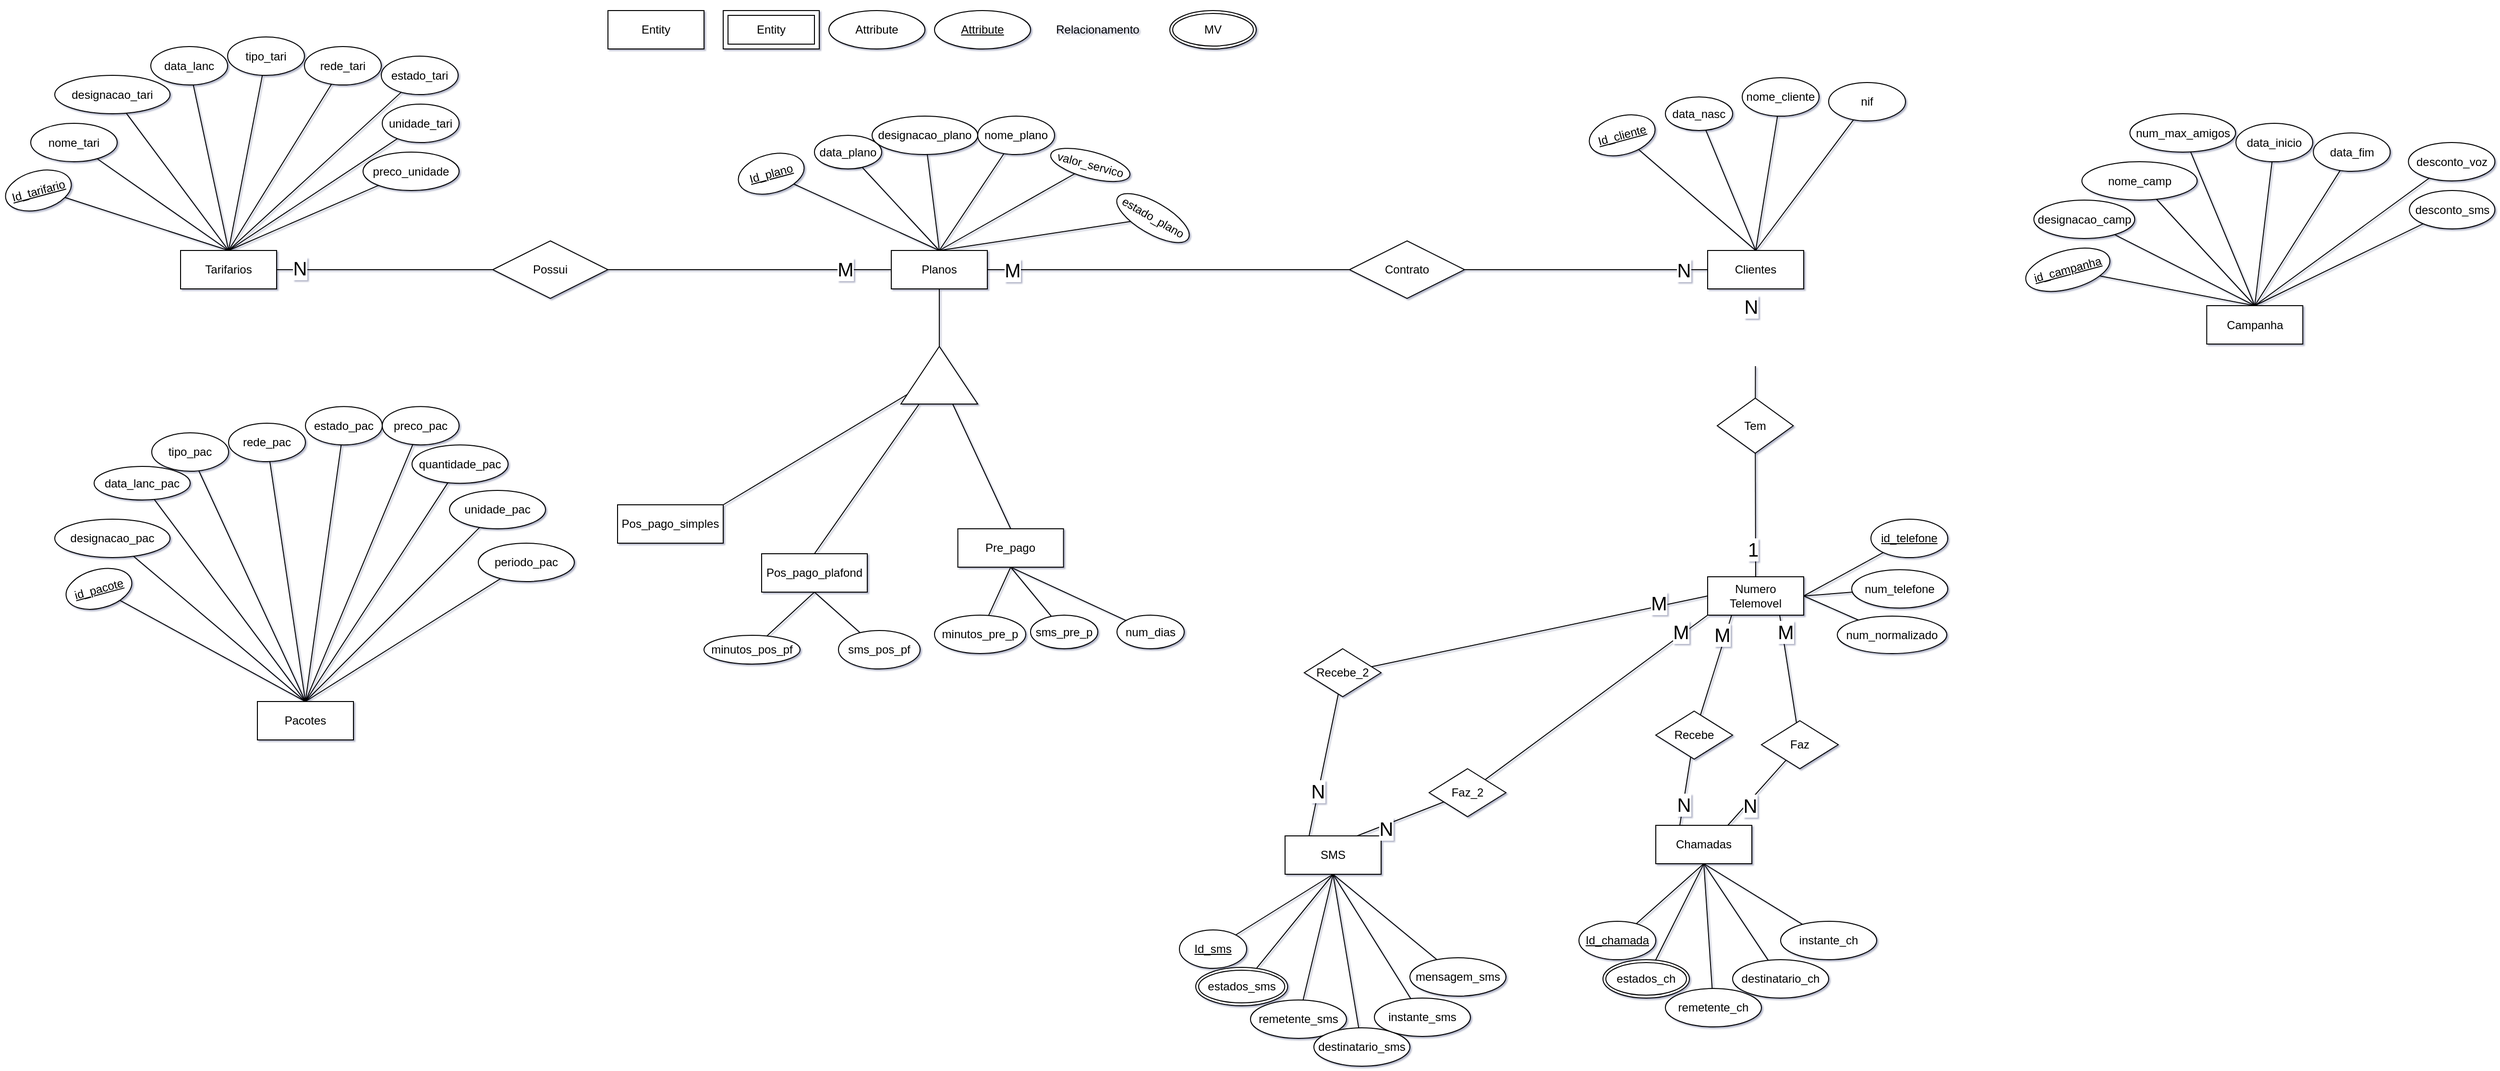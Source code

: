 <mxfile version="20.8.16" type="device"><diagram name="Página-1" id="-KiBDJtQEUAm-gALTPiW"><mxGraphModel dx="2514" dy="2153" grid="1" gridSize="10" guides="1" tooltips="1" connect="1" arrows="1" fold="1" page="1" pageScale="1" pageWidth="827" pageHeight="1169" background="#ffffff" math="0" shadow="1"><root><mxCell id="0"/><mxCell id="1" parent="0"/><mxCell id="ERnk1CBG4H3V_ZLaJQk8-1" value="Entity" style="whiteSpace=wrap;html=1;align=center;" vertex="1" parent="1"><mxGeometry x="55" y="-100" width="100" height="40" as="geometry"/></mxCell><mxCell id="ERnk1CBG4H3V_ZLaJQk8-2" value="Attribute" style="ellipse;whiteSpace=wrap;html=1;align=center;" vertex="1" parent="1"><mxGeometry x="285" y="-100" width="100" height="40" as="geometry"/></mxCell><mxCell id="ERnk1CBG4H3V_ZLaJQk8-3" value="Entity" style="shape=ext;margin=3;double=1;whiteSpace=wrap;html=1;align=center;" vertex="1" parent="1"><mxGeometry x="175" y="-100" width="100" height="40" as="geometry"/></mxCell><mxCell id="ERnk1CBG4H3V_ZLaJQk8-4" value="Attribute" style="ellipse;whiteSpace=wrap;html=1;align=center;fontStyle=4;" vertex="1" parent="1"><mxGeometry x="395" y="-100" width="100" height="40" as="geometry"/></mxCell><mxCell id="ERnk1CBG4H3V_ZLaJQk8-150" style="edgeStyle=none;rounded=0;orthogonalLoop=1;jettySize=auto;html=1;entryX=0.5;entryY=1;entryDx=0;entryDy=0;fontSize=20;endArrow=none;endFill=0;" edge="1" parent="1" source="ERnk1CBG4H3V_ZLaJQk8-5" target="ERnk1CBG4H3V_ZLaJQk8-122"><mxGeometry relative="1" as="geometry"/></mxCell><mxCell id="ERnk1CBG4H3V_ZLaJQk8-5" value="estados_ch" style="ellipse;shape=doubleEllipse;margin=3;whiteSpace=wrap;html=1;align=center;" vertex="1" parent="1"><mxGeometry x="1091" y="889" width="90" height="40" as="geometry"/></mxCell><mxCell id="ERnk1CBG4H3V_ZLaJQk8-134" style="edgeStyle=none;rounded=0;orthogonalLoop=1;jettySize=auto;html=1;entryX=0;entryY=0.5;entryDx=0;entryDy=0;endArrow=none;endFill=0;" edge="1" parent="1" source="ERnk1CBG4H3V_ZLaJQk8-6" target="ERnk1CBG4H3V_ZLaJQk8-37"><mxGeometry relative="1" as="geometry"/></mxCell><mxCell id="ERnk1CBG4H3V_ZLaJQk8-137" value="&lt;font style=&quot;font-size: 20px;&quot;&gt;N&lt;/font&gt;" style="edgeLabel;html=1;align=center;verticalAlign=middle;resizable=0;points=[];" vertex="1" connectable="0" parent="ERnk1CBG4H3V_ZLaJQk8-134"><mxGeometry x="0.741" y="-3" relative="1" as="geometry"><mxPoint x="8" y="-3" as="offset"/></mxGeometry></mxCell><mxCell id="ERnk1CBG4H3V_ZLaJQk8-135" style="edgeStyle=none;rounded=0;orthogonalLoop=1;jettySize=auto;html=1;entryX=1;entryY=0.5;entryDx=0;entryDy=0;endArrow=none;endFill=0;" edge="1" parent="1" source="ERnk1CBG4H3V_ZLaJQk8-6" target="ERnk1CBG4H3V_ZLaJQk8-7"><mxGeometry relative="1" as="geometry"/></mxCell><mxCell id="ERnk1CBG4H3V_ZLaJQk8-136" value="&lt;font style=&quot;font-size: 20px;&quot;&gt;M&lt;/font&gt;" style="edgeLabel;html=1;align=center;verticalAlign=middle;resizable=0;points=[];" vertex="1" connectable="0" parent="ERnk1CBG4H3V_ZLaJQk8-135"><mxGeometry x="0.865" y="3" relative="1" as="geometry"><mxPoint y="-3" as="offset"/></mxGeometry></mxCell><mxCell id="ERnk1CBG4H3V_ZLaJQk8-6" value="Contrato" style="shape=rhombus;perimeter=rhombusPerimeter;whiteSpace=wrap;html=1;align=center;" vertex="1" parent="1"><mxGeometry x="827" y="140" width="120" height="60" as="geometry"/></mxCell><mxCell id="ERnk1CBG4H3V_ZLaJQk8-7" value="Planos" style="whiteSpace=wrap;html=1;align=center;" vertex="1" parent="1"><mxGeometry x="350" y="150" width="100" height="40" as="geometry"/></mxCell><mxCell id="ERnk1CBG4H3V_ZLaJQk8-8" value="" style="endArrow=none;html=1;rounded=0;entryX=0.5;entryY=1;entryDx=0;entryDy=0;exitX=1;exitY=0.5;exitDx=0;exitDy=0;" edge="1" parent="1" source="ERnk1CBG4H3V_ZLaJQk8-9" target="ERnk1CBG4H3V_ZLaJQk8-7"><mxGeometry width="50" height="50" relative="1" as="geometry"><mxPoint x="400" y="340" as="sourcePoint"/><mxPoint x="500" y="260" as="targetPoint"/><Array as="points"/></mxGeometry></mxCell><mxCell id="ERnk1CBG4H3V_ZLaJQk8-31" style="edgeStyle=none;rounded=0;orthogonalLoop=1;jettySize=auto;html=1;entryX=0.5;entryY=0;entryDx=0;entryDy=0;endArrow=none;endFill=0;" edge="1" parent="1" source="ERnk1CBG4H3V_ZLaJQk8-9" target="ERnk1CBG4H3V_ZLaJQk8-23"><mxGeometry relative="1" as="geometry"/></mxCell><mxCell id="ERnk1CBG4H3V_ZLaJQk8-32" style="edgeStyle=none;rounded=0;orthogonalLoop=1;jettySize=auto;html=1;entryX=0.5;entryY=0;entryDx=0;entryDy=0;endArrow=none;endFill=0;" edge="1" parent="1" source="ERnk1CBG4H3V_ZLaJQk8-9" target="ERnk1CBG4H3V_ZLaJQk8-24"><mxGeometry relative="1" as="geometry"/></mxCell><mxCell id="ERnk1CBG4H3V_ZLaJQk8-33" style="edgeStyle=none;rounded=0;orthogonalLoop=1;jettySize=auto;html=1;entryX=1;entryY=0;entryDx=0;entryDy=0;endArrow=none;endFill=0;" edge="1" parent="1" source="ERnk1CBG4H3V_ZLaJQk8-9" target="ERnk1CBG4H3V_ZLaJQk8-22"><mxGeometry relative="1" as="geometry"/></mxCell><mxCell id="ERnk1CBG4H3V_ZLaJQk8-9" value="" style="triangle;whiteSpace=wrap;html=1;rotation=-90;" vertex="1" parent="1"><mxGeometry x="370" y="240" width="60" height="80" as="geometry"/></mxCell><mxCell id="ERnk1CBG4H3V_ZLaJQk8-17" style="edgeStyle=none;rounded=0;orthogonalLoop=1;jettySize=auto;html=1;entryX=0.5;entryY=0;entryDx=0;entryDy=0;endArrow=none;endFill=0;" edge="1" parent="1" source="ERnk1CBG4H3V_ZLaJQk8-10" target="ERnk1CBG4H3V_ZLaJQk8-7"><mxGeometry relative="1" as="geometry"/></mxCell><mxCell id="ERnk1CBG4H3V_ZLaJQk8-10" value="data_plano" style="ellipse;whiteSpace=wrap;html=1;align=center;" vertex="1" parent="1"><mxGeometry x="270" y="30" width="70" height="35" as="geometry"/></mxCell><mxCell id="ERnk1CBG4H3V_ZLaJQk8-16" style="rounded=0;orthogonalLoop=1;jettySize=auto;html=1;entryX=0.5;entryY=0;entryDx=0;entryDy=0;endArrow=none;endFill=0;" edge="1" parent="1" source="ERnk1CBG4H3V_ZLaJQk8-11" target="ERnk1CBG4H3V_ZLaJQk8-7"><mxGeometry relative="1" as="geometry"/></mxCell><mxCell id="ERnk1CBG4H3V_ZLaJQk8-11" value="Id_plano" style="ellipse;whiteSpace=wrap;html=1;align=center;fontStyle=4;rotation=-15;" vertex="1" parent="1"><mxGeometry x="190" y="50" width="70" height="40" as="geometry"/></mxCell><mxCell id="ERnk1CBG4H3V_ZLaJQk8-18" style="edgeStyle=none;rounded=0;orthogonalLoop=1;jettySize=auto;html=1;entryX=0.5;entryY=0;entryDx=0;entryDy=0;endArrow=none;endFill=0;" edge="1" parent="1" source="ERnk1CBG4H3V_ZLaJQk8-12" target="ERnk1CBG4H3V_ZLaJQk8-7"><mxGeometry relative="1" as="geometry"/></mxCell><mxCell id="ERnk1CBG4H3V_ZLaJQk8-12" value="designacao_plano" style="ellipse;whiteSpace=wrap;html=1;align=center;" vertex="1" parent="1"><mxGeometry x="330" y="10" width="110" height="40" as="geometry"/></mxCell><mxCell id="ERnk1CBG4H3V_ZLaJQk8-19" style="edgeStyle=none;rounded=0;orthogonalLoop=1;jettySize=auto;html=1;entryX=0.5;entryY=0;entryDx=0;entryDy=0;endArrow=none;endFill=0;" edge="1" parent="1" source="ERnk1CBG4H3V_ZLaJQk8-13" target="ERnk1CBG4H3V_ZLaJQk8-7"><mxGeometry relative="1" as="geometry"/></mxCell><mxCell id="ERnk1CBG4H3V_ZLaJQk8-13" value="nome_plano" style="ellipse;whiteSpace=wrap;html=1;align=center;" vertex="1" parent="1"><mxGeometry x="440" y="10" width="80" height="40" as="geometry"/></mxCell><mxCell id="ERnk1CBG4H3V_ZLaJQk8-20" style="edgeStyle=none;rounded=0;orthogonalLoop=1;jettySize=auto;html=1;entryX=0.5;entryY=0;entryDx=0;entryDy=0;endArrow=none;endFill=0;" edge="1" parent="1" source="ERnk1CBG4H3V_ZLaJQk8-14" target="ERnk1CBG4H3V_ZLaJQk8-7"><mxGeometry relative="1" as="geometry"/></mxCell><mxCell id="ERnk1CBG4H3V_ZLaJQk8-14" value="valor_servico" style="ellipse;whiteSpace=wrap;html=1;align=center;rotation=15;" vertex="1" parent="1"><mxGeometry x="514.73" y="47.07" width="85" height="27.5" as="geometry"/></mxCell><mxCell id="ERnk1CBG4H3V_ZLaJQk8-21" style="edgeStyle=none;rounded=0;orthogonalLoop=1;jettySize=auto;html=1;entryX=0.5;entryY=0;entryDx=0;entryDy=0;endArrow=none;endFill=0;" edge="1" parent="1" source="ERnk1CBG4H3V_ZLaJQk8-15" target="ERnk1CBG4H3V_ZLaJQk8-7"><mxGeometry relative="1" as="geometry"/></mxCell><mxCell id="ERnk1CBG4H3V_ZLaJQk8-15" value="estado_plano" style="ellipse;whiteSpace=wrap;html=1;align=center;rotation=30;" vertex="1" parent="1"><mxGeometry x="580" y="100" width="85" height="32.5" as="geometry"/></mxCell><mxCell id="ERnk1CBG4H3V_ZLaJQk8-22" value="Pos_pago_simples" style="whiteSpace=wrap;html=1;align=center;" vertex="1" parent="1"><mxGeometry x="65" y="415" width="110" height="40" as="geometry"/></mxCell><mxCell id="ERnk1CBG4H3V_ZLaJQk8-23" value="Pos_pago_plafond" style="whiteSpace=wrap;html=1;align=center;" vertex="1" parent="1"><mxGeometry x="215" y="466" width="110" height="40" as="geometry"/></mxCell><mxCell id="ERnk1CBG4H3V_ZLaJQk8-24" value="Pre_pago" style="whiteSpace=wrap;html=1;align=center;" vertex="1" parent="1"><mxGeometry x="419.31" y="440" width="110" height="40" as="geometry"/></mxCell><mxCell id="ERnk1CBG4H3V_ZLaJQk8-37" value="Clientes" style="whiteSpace=wrap;html=1;align=center;" vertex="1" parent="1"><mxGeometry x="1200" y="150" width="100" height="40" as="geometry"/></mxCell><mxCell id="ERnk1CBG4H3V_ZLaJQk8-39" style="edgeStyle=none;rounded=0;orthogonalLoop=1;jettySize=auto;html=1;entryX=0.5;entryY=0;entryDx=0;entryDy=0;endArrow=none;endFill=0;" edge="1" parent="1" source="ERnk1CBG4H3V_ZLaJQk8-40" target="ERnk1CBG4H3V_ZLaJQk8-37"><mxGeometry relative="1" as="geometry"/></mxCell><mxCell id="ERnk1CBG4H3V_ZLaJQk8-40" value="data_nasc" style="ellipse;whiteSpace=wrap;html=1;align=center;" vertex="1" parent="1"><mxGeometry x="1156" y="-10" width="70" height="35" as="geometry"/></mxCell><mxCell id="ERnk1CBG4H3V_ZLaJQk8-41" style="rounded=0;orthogonalLoop=1;jettySize=auto;html=1;entryX=0.5;entryY=0;entryDx=0;entryDy=0;endArrow=none;endFill=0;" edge="1" parent="1" source="ERnk1CBG4H3V_ZLaJQk8-42" target="ERnk1CBG4H3V_ZLaJQk8-37"><mxGeometry relative="1" as="geometry"/></mxCell><mxCell id="ERnk1CBG4H3V_ZLaJQk8-42" value="Id_cliente" style="ellipse;whiteSpace=wrap;html=1;align=center;fontStyle=4;rotation=-15;" vertex="1" parent="1"><mxGeometry x="1076" y="10" width="70" height="40" as="geometry"/></mxCell><mxCell id="ERnk1CBG4H3V_ZLaJQk8-43" style="edgeStyle=none;rounded=0;orthogonalLoop=1;jettySize=auto;html=1;entryX=0.5;entryY=0;entryDx=0;entryDy=0;endArrow=none;endFill=0;" edge="1" parent="1" source="ERnk1CBG4H3V_ZLaJQk8-44" target="ERnk1CBG4H3V_ZLaJQk8-37"><mxGeometry relative="1" as="geometry"/></mxCell><mxCell id="ERnk1CBG4H3V_ZLaJQk8-44" value="nome_cliente" style="ellipse;whiteSpace=wrap;html=1;align=center;" vertex="1" parent="1"><mxGeometry x="1236" y="-30" width="80" height="40" as="geometry"/></mxCell><mxCell id="ERnk1CBG4H3V_ZLaJQk8-45" style="edgeStyle=none;rounded=0;orthogonalLoop=1;jettySize=auto;html=1;entryX=0.5;entryY=0;entryDx=0;entryDy=0;endArrow=none;endFill=0;" edge="1" parent="1" source="ERnk1CBG4H3V_ZLaJQk8-46" target="ERnk1CBG4H3V_ZLaJQk8-37"><mxGeometry relative="1" as="geometry"/></mxCell><mxCell id="ERnk1CBG4H3V_ZLaJQk8-46" value="nif" style="ellipse;whiteSpace=wrap;html=1;align=center;" vertex="1" parent="1"><mxGeometry x="1326" y="-25" width="80" height="40" as="geometry"/></mxCell><mxCell id="ERnk1CBG4H3V_ZLaJQk8-51" value="Tarifarios" style="whiteSpace=wrap;html=1;align=center;" vertex="1" parent="1"><mxGeometry x="-390" y="150" width="100" height="40" as="geometry"/></mxCell><mxCell id="ERnk1CBG4H3V_ZLaJQk8-52" style="edgeStyle=none;rounded=0;orthogonalLoop=1;jettySize=auto;html=1;entryX=0.5;entryY=0;entryDx=0;entryDy=0;endArrow=none;endFill=0;" edge="1" parent="1" source="ERnk1CBG4H3V_ZLaJQk8-53" target="ERnk1CBG4H3V_ZLaJQk8-51"><mxGeometry relative="1" as="geometry"/></mxCell><mxCell id="ERnk1CBG4H3V_ZLaJQk8-53" value="nome_tari" style="ellipse;whiteSpace=wrap;html=1;align=center;" vertex="1" parent="1"><mxGeometry x="-546" y="17.5" width="90" height="40" as="geometry"/></mxCell><mxCell id="ERnk1CBG4H3V_ZLaJQk8-54" style="rounded=0;orthogonalLoop=1;jettySize=auto;html=1;entryX=0.5;entryY=0;entryDx=0;entryDy=0;endArrow=none;endFill=0;exitX=1;exitY=1;exitDx=0;exitDy=0;" edge="1" parent="1" source="ERnk1CBG4H3V_ZLaJQk8-55" target="ERnk1CBG4H3V_ZLaJQk8-51"><mxGeometry relative="1" as="geometry"><mxPoint x="-498.561" y="84.879" as="sourcePoint"/></mxGeometry></mxCell><mxCell id="ERnk1CBG4H3V_ZLaJQk8-55" value="Id_tarifario" style="ellipse;whiteSpace=wrap;html=1;align=center;fontStyle=4;rotation=-15;" vertex="1" parent="1"><mxGeometry x="-573" y="67.5" width="70" height="40" as="geometry"/></mxCell><mxCell id="ERnk1CBG4H3V_ZLaJQk8-56" style="edgeStyle=none;rounded=0;orthogonalLoop=1;jettySize=auto;html=1;entryX=0.5;entryY=0;entryDx=0;entryDy=0;endArrow=none;endFill=0;" edge="1" parent="1" source="ERnk1CBG4H3V_ZLaJQk8-57" target="ERnk1CBG4H3V_ZLaJQk8-51"><mxGeometry relative="1" as="geometry"/></mxCell><mxCell id="ERnk1CBG4H3V_ZLaJQk8-57" value="designacao_tari" style="ellipse;whiteSpace=wrap;html=1;align=center;" vertex="1" parent="1"><mxGeometry x="-521" y="-32.5" width="120" height="40" as="geometry"/></mxCell><mxCell id="ERnk1CBG4H3V_ZLaJQk8-58" style="edgeStyle=none;rounded=0;orthogonalLoop=1;jettySize=auto;html=1;entryX=0.5;entryY=0;entryDx=0;entryDy=0;endArrow=none;endFill=0;" edge="1" parent="1" source="ERnk1CBG4H3V_ZLaJQk8-59" target="ERnk1CBG4H3V_ZLaJQk8-51"><mxGeometry relative="1" as="geometry"/></mxCell><mxCell id="ERnk1CBG4H3V_ZLaJQk8-59" value="data_lanc" style="ellipse;whiteSpace=wrap;html=1;align=center;" vertex="1" parent="1"><mxGeometry x="-421" y="-62.5" width="80" height="40" as="geometry"/></mxCell><mxCell id="ERnk1CBG4H3V_ZLaJQk8-65" style="edgeStyle=none;rounded=0;orthogonalLoop=1;jettySize=auto;html=1;endArrow=none;endFill=0;entryX=0.5;entryY=0;entryDx=0;entryDy=0;" edge="1" parent="1" source="ERnk1CBG4H3V_ZLaJQk8-60" target="ERnk1CBG4H3V_ZLaJQk8-51"><mxGeometry relative="1" as="geometry"><mxPoint x="-341" y="117.5" as="targetPoint"/></mxGeometry></mxCell><mxCell id="ERnk1CBG4H3V_ZLaJQk8-60" value="tipo_tari" style="ellipse;whiteSpace=wrap;html=1;align=center;" vertex="1" parent="1"><mxGeometry x="-341" y="-72.5" width="80" height="40" as="geometry"/></mxCell><mxCell id="ERnk1CBG4H3V_ZLaJQk8-66" style="edgeStyle=none;rounded=0;orthogonalLoop=1;jettySize=auto;html=1;entryX=0.5;entryY=0;entryDx=0;entryDy=0;endArrow=none;endFill=0;" edge="1" parent="1" source="ERnk1CBG4H3V_ZLaJQk8-61" target="ERnk1CBG4H3V_ZLaJQk8-51"><mxGeometry relative="1" as="geometry"/></mxCell><mxCell id="ERnk1CBG4H3V_ZLaJQk8-61" value="rede_tari" style="ellipse;whiteSpace=wrap;html=1;align=center;" vertex="1" parent="1"><mxGeometry x="-261" y="-62.5" width="80" height="40" as="geometry"/></mxCell><mxCell id="ERnk1CBG4H3V_ZLaJQk8-67" style="edgeStyle=none;rounded=0;orthogonalLoop=1;jettySize=auto;html=1;entryX=0.5;entryY=0;entryDx=0;entryDy=0;endArrow=none;endFill=0;" edge="1" parent="1" source="ERnk1CBG4H3V_ZLaJQk8-62" target="ERnk1CBG4H3V_ZLaJQk8-51"><mxGeometry relative="1" as="geometry"/></mxCell><mxCell id="ERnk1CBG4H3V_ZLaJQk8-62" value="estado_tari" style="ellipse;whiteSpace=wrap;html=1;align=center;" vertex="1" parent="1"><mxGeometry x="-181" y="-52.5" width="80" height="40" as="geometry"/></mxCell><mxCell id="ERnk1CBG4H3V_ZLaJQk8-68" style="edgeStyle=none;rounded=0;orthogonalLoop=1;jettySize=auto;html=1;entryX=0.5;entryY=0;entryDx=0;entryDy=0;endArrow=none;endFill=0;" edge="1" parent="1" source="ERnk1CBG4H3V_ZLaJQk8-63" target="ERnk1CBG4H3V_ZLaJQk8-51"><mxGeometry relative="1" as="geometry"/></mxCell><mxCell id="ERnk1CBG4H3V_ZLaJQk8-63" value="unidade_tari" style="ellipse;whiteSpace=wrap;html=1;align=center;" vertex="1" parent="1"><mxGeometry x="-180" y="-2.5" width="80" height="40" as="geometry"/></mxCell><mxCell id="ERnk1CBG4H3V_ZLaJQk8-69" style="edgeStyle=none;rounded=0;orthogonalLoop=1;jettySize=auto;html=1;entryX=0.5;entryY=0;entryDx=0;entryDy=0;endArrow=none;endFill=0;" edge="1" parent="1" source="ERnk1CBG4H3V_ZLaJQk8-64" target="ERnk1CBG4H3V_ZLaJQk8-51"><mxGeometry relative="1" as="geometry"/></mxCell><mxCell id="ERnk1CBG4H3V_ZLaJQk8-64" value="preco_unidade" style="ellipse;whiteSpace=wrap;html=1;align=center;" vertex="1" parent="1"><mxGeometry x="-200" y="47.5" width="100" height="40" as="geometry"/></mxCell><mxCell id="ERnk1CBG4H3V_ZLaJQk8-79" value="Campanha" style="whiteSpace=wrap;html=1;align=center;" vertex="1" parent="1"><mxGeometry x="1719.66" y="207.5" width="100" height="40" as="geometry"/></mxCell><mxCell id="ERnk1CBG4H3V_ZLaJQk8-80" style="edgeStyle=none;rounded=0;orthogonalLoop=1;jettySize=auto;html=1;entryX=0.5;entryY=0;entryDx=0;entryDy=0;endArrow=none;endFill=0;" edge="1" parent="1" source="ERnk1CBG4H3V_ZLaJQk8-81" target="ERnk1CBG4H3V_ZLaJQk8-79"><mxGeometry relative="1" as="geometry"/></mxCell><mxCell id="ERnk1CBG4H3V_ZLaJQk8-81" value="designacao_camp" style="ellipse;whiteSpace=wrap;html=1;align=center;" vertex="1" parent="1"><mxGeometry x="1539.66" y="97.5" width="105" height="40" as="geometry"/></mxCell><mxCell id="ERnk1CBG4H3V_ZLaJQk8-82" style="rounded=0;orthogonalLoop=1;jettySize=auto;html=1;entryX=0.5;entryY=0;entryDx=0;entryDy=0;endArrow=none;endFill=0;" edge="1" parent="1" source="ERnk1CBG4H3V_ZLaJQk8-83" target="ERnk1CBG4H3V_ZLaJQk8-79"><mxGeometry relative="1" as="geometry"/></mxCell><mxCell id="ERnk1CBG4H3V_ZLaJQk8-83" value="id_campanha" style="ellipse;whiteSpace=wrap;html=1;align=center;fontStyle=4;rotation=-15;" vertex="1" parent="1"><mxGeometry x="1530" y="150.09" width="90" height="40" as="geometry"/></mxCell><mxCell id="ERnk1CBG4H3V_ZLaJQk8-84" style="edgeStyle=none;rounded=0;orthogonalLoop=1;jettySize=auto;html=1;entryX=0.5;entryY=0;entryDx=0;entryDy=0;endArrow=none;endFill=0;" edge="1" parent="1" source="ERnk1CBG4H3V_ZLaJQk8-85" target="ERnk1CBG4H3V_ZLaJQk8-79"><mxGeometry relative="1" as="geometry"/></mxCell><mxCell id="ERnk1CBG4H3V_ZLaJQk8-85" value="nome_camp" style="ellipse;whiteSpace=wrap;html=1;align=center;" vertex="1" parent="1"><mxGeometry x="1589.66" y="57.5" width="120" height="40" as="geometry"/></mxCell><mxCell id="ERnk1CBG4H3V_ZLaJQk8-86" style="edgeStyle=none;rounded=0;orthogonalLoop=1;jettySize=auto;html=1;entryX=0.5;entryY=0;entryDx=0;entryDy=0;endArrow=none;endFill=0;" edge="1" parent="1" source="ERnk1CBG4H3V_ZLaJQk8-87" target="ERnk1CBG4H3V_ZLaJQk8-79"><mxGeometry relative="1" as="geometry"/></mxCell><mxCell id="ERnk1CBG4H3V_ZLaJQk8-87" value="num_max_amigos" style="ellipse;whiteSpace=wrap;html=1;align=center;" vertex="1" parent="1"><mxGeometry x="1639.66" y="7.5" width="110" height="40" as="geometry"/></mxCell><mxCell id="ERnk1CBG4H3V_ZLaJQk8-88" style="edgeStyle=none;rounded=0;orthogonalLoop=1;jettySize=auto;html=1;endArrow=none;endFill=0;" edge="1" parent="1" source="ERnk1CBG4H3V_ZLaJQk8-89"><mxGeometry relative="1" as="geometry"><mxPoint x="1769.66" y="207.5" as="targetPoint"/></mxGeometry></mxCell><mxCell id="ERnk1CBG4H3V_ZLaJQk8-89" value="data_inicio" style="ellipse;whiteSpace=wrap;html=1;align=center;" vertex="1" parent="1"><mxGeometry x="1750" y="17.5" width="80" height="40" as="geometry"/></mxCell><mxCell id="ERnk1CBG4H3V_ZLaJQk8-90" style="edgeStyle=none;rounded=0;orthogonalLoop=1;jettySize=auto;html=1;entryX=0.5;entryY=0;entryDx=0;entryDy=0;endArrow=none;endFill=0;" edge="1" parent="1" source="ERnk1CBG4H3V_ZLaJQk8-91" target="ERnk1CBG4H3V_ZLaJQk8-79"><mxGeometry relative="1" as="geometry"/></mxCell><mxCell id="ERnk1CBG4H3V_ZLaJQk8-91" value="data_fim" style="ellipse;whiteSpace=wrap;html=1;align=center;" vertex="1" parent="1"><mxGeometry x="1830.66" y="27.5" width="80" height="40" as="geometry"/></mxCell><mxCell id="ERnk1CBG4H3V_ZLaJQk8-92" style="edgeStyle=none;rounded=0;orthogonalLoop=1;jettySize=auto;html=1;entryX=0.5;entryY=0;entryDx=0;entryDy=0;endArrow=none;endFill=0;" edge="1" parent="1" source="ERnk1CBG4H3V_ZLaJQk8-93" target="ERnk1CBG4H3V_ZLaJQk8-79"><mxGeometry relative="1" as="geometry"/></mxCell><mxCell id="ERnk1CBG4H3V_ZLaJQk8-93" value="desconto_voz" style="ellipse;whiteSpace=wrap;html=1;align=center;" vertex="1" parent="1"><mxGeometry x="1929.66" y="37.5" width="90" height="40" as="geometry"/></mxCell><mxCell id="ERnk1CBG4H3V_ZLaJQk8-94" style="edgeStyle=none;rounded=0;orthogonalLoop=1;jettySize=auto;html=1;entryX=0.5;entryY=0;entryDx=0;entryDy=0;endArrow=none;endFill=0;" edge="1" parent="1" source="ERnk1CBG4H3V_ZLaJQk8-95" target="ERnk1CBG4H3V_ZLaJQk8-79"><mxGeometry relative="1" as="geometry"/></mxCell><mxCell id="ERnk1CBG4H3V_ZLaJQk8-95" value="desconto_sms" style="ellipse;whiteSpace=wrap;html=1;align=center;" vertex="1" parent="1"><mxGeometry x="1930.66" y="87.5" width="89" height="40" as="geometry"/></mxCell><mxCell id="ERnk1CBG4H3V_ZLaJQk8-98" value="Pacotes" style="whiteSpace=wrap;html=1;align=center;" vertex="1" parent="1"><mxGeometry x="-310" y="620" width="100" height="40" as="geometry"/></mxCell><mxCell id="ERnk1CBG4H3V_ZLaJQk8-101" style="rounded=0;orthogonalLoop=1;jettySize=auto;html=1;entryX=0.5;entryY=0;entryDx=0;entryDy=0;endArrow=none;endFill=0;" edge="1" parent="1" source="ERnk1CBG4H3V_ZLaJQk8-102" target="ERnk1CBG4H3V_ZLaJQk8-98"><mxGeometry relative="1" as="geometry"/></mxCell><mxCell id="ERnk1CBG4H3V_ZLaJQk8-102" value="id_pacote" style="ellipse;whiteSpace=wrap;html=1;align=center;fontStyle=4;rotation=-15;" vertex="1" parent="1"><mxGeometry x="-510" y="482.59" width="70" height="40" as="geometry"/></mxCell><mxCell id="ERnk1CBG4H3V_ZLaJQk8-103" style="edgeStyle=none;rounded=0;orthogonalLoop=1;jettySize=auto;html=1;entryX=0.5;entryY=0;entryDx=0;entryDy=0;endArrow=none;endFill=0;" edge="1" parent="1" source="ERnk1CBG4H3V_ZLaJQk8-104" target="ERnk1CBG4H3V_ZLaJQk8-98"><mxGeometry relative="1" as="geometry"/></mxCell><mxCell id="ERnk1CBG4H3V_ZLaJQk8-104" value="designacao_pac" style="ellipse;whiteSpace=wrap;html=1;align=center;" vertex="1" parent="1"><mxGeometry x="-521" y="430" width="120" height="40" as="geometry"/></mxCell><mxCell id="ERnk1CBG4H3V_ZLaJQk8-105" style="edgeStyle=none;rounded=0;orthogonalLoop=1;jettySize=auto;html=1;entryX=0.5;entryY=0;entryDx=0;entryDy=0;endArrow=none;endFill=0;" edge="1" parent="1" source="ERnk1CBG4H3V_ZLaJQk8-106" target="ERnk1CBG4H3V_ZLaJQk8-98"><mxGeometry relative="1" as="geometry"/></mxCell><mxCell id="ERnk1CBG4H3V_ZLaJQk8-106" value="data_lanc_pac" style="ellipse;whiteSpace=wrap;html=1;align=center;" vertex="1" parent="1"><mxGeometry x="-480" y="375" width="100" height="35" as="geometry"/></mxCell><mxCell id="ERnk1CBG4H3V_ZLaJQk8-107" style="edgeStyle=none;rounded=0;orthogonalLoop=1;jettySize=auto;html=1;endArrow=none;endFill=0;entryX=0.5;entryY=0;entryDx=0;entryDy=0;" edge="1" parent="1" source="ERnk1CBG4H3V_ZLaJQk8-108" target="ERnk1CBG4H3V_ZLaJQk8-98"><mxGeometry relative="1" as="geometry"><mxPoint x="-290" y="525" as="targetPoint"/></mxGeometry></mxCell><mxCell id="ERnk1CBG4H3V_ZLaJQk8-108" value="tipo_pac" style="ellipse;whiteSpace=wrap;html=1;align=center;" vertex="1" parent="1"><mxGeometry x="-420" y="340" width="80" height="40" as="geometry"/></mxCell><mxCell id="ERnk1CBG4H3V_ZLaJQk8-109" style="edgeStyle=none;rounded=0;orthogonalLoop=1;jettySize=auto;html=1;entryX=0.5;entryY=0;entryDx=0;entryDy=0;endArrow=none;endFill=0;" edge="1" parent="1" source="ERnk1CBG4H3V_ZLaJQk8-110" target="ERnk1CBG4H3V_ZLaJQk8-98"><mxGeometry relative="1" as="geometry"/></mxCell><mxCell id="ERnk1CBG4H3V_ZLaJQk8-110" value="rede_pac" style="ellipse;whiteSpace=wrap;html=1;align=center;" vertex="1" parent="1"><mxGeometry x="-340" y="330" width="80" height="40" as="geometry"/></mxCell><mxCell id="ERnk1CBG4H3V_ZLaJQk8-111" style="edgeStyle=none;rounded=0;orthogonalLoop=1;jettySize=auto;html=1;entryX=0.5;entryY=0;entryDx=0;entryDy=0;endArrow=none;endFill=0;" edge="1" parent="1" source="ERnk1CBG4H3V_ZLaJQk8-112" target="ERnk1CBG4H3V_ZLaJQk8-98"><mxGeometry relative="1" as="geometry"/></mxCell><mxCell id="ERnk1CBG4H3V_ZLaJQk8-112" value="estado_pac" style="ellipse;whiteSpace=wrap;html=1;align=center;" vertex="1" parent="1"><mxGeometry x="-260" y="312.59" width="80" height="40" as="geometry"/></mxCell><mxCell id="ERnk1CBG4H3V_ZLaJQk8-113" style="edgeStyle=none;rounded=0;orthogonalLoop=1;jettySize=auto;html=1;entryX=0.5;entryY=0;entryDx=0;entryDy=0;endArrow=none;endFill=0;" edge="1" parent="1" source="ERnk1CBG4H3V_ZLaJQk8-114" target="ERnk1CBG4H3V_ZLaJQk8-98"><mxGeometry relative="1" as="geometry"/></mxCell><mxCell id="ERnk1CBG4H3V_ZLaJQk8-114" value="preco_pac" style="ellipse;whiteSpace=wrap;html=1;align=center;" vertex="1" parent="1"><mxGeometry x="-180" y="312.59" width="80" height="40" as="geometry"/></mxCell><mxCell id="ERnk1CBG4H3V_ZLaJQk8-115" style="edgeStyle=none;rounded=0;orthogonalLoop=1;jettySize=auto;html=1;entryX=0.5;entryY=0;entryDx=0;entryDy=0;endArrow=none;endFill=0;" edge="1" parent="1" source="ERnk1CBG4H3V_ZLaJQk8-116" target="ERnk1CBG4H3V_ZLaJQk8-98"><mxGeometry relative="1" as="geometry"/></mxCell><mxCell id="ERnk1CBG4H3V_ZLaJQk8-116" value="quantidade_pac" style="ellipse;whiteSpace=wrap;html=1;align=center;" vertex="1" parent="1"><mxGeometry x="-149" y="352.59" width="100" height="40" as="geometry"/></mxCell><mxCell id="ERnk1CBG4H3V_ZLaJQk8-119" style="edgeStyle=none;rounded=0;orthogonalLoop=1;jettySize=auto;html=1;entryX=0.5;entryY=0;entryDx=0;entryDy=0;endArrow=none;endFill=0;" edge="1" parent="1" source="ERnk1CBG4H3V_ZLaJQk8-117" target="ERnk1CBG4H3V_ZLaJQk8-98"><mxGeometry relative="1" as="geometry"/></mxCell><mxCell id="ERnk1CBG4H3V_ZLaJQk8-117" value="unidade_pac" style="ellipse;whiteSpace=wrap;html=1;align=center;" vertex="1" parent="1"><mxGeometry x="-110" y="400" width="100" height="40" as="geometry"/></mxCell><mxCell id="ERnk1CBG4H3V_ZLaJQk8-120" style="edgeStyle=none;rounded=0;orthogonalLoop=1;jettySize=auto;html=1;entryX=0.5;entryY=0;entryDx=0;entryDy=0;endArrow=none;endFill=0;" edge="1" parent="1" source="ERnk1CBG4H3V_ZLaJQk8-118" target="ERnk1CBG4H3V_ZLaJQk8-98"><mxGeometry relative="1" as="geometry"/></mxCell><mxCell id="ERnk1CBG4H3V_ZLaJQk8-118" value="periodo_pac" style="ellipse;whiteSpace=wrap;html=1;align=center;" vertex="1" parent="1"><mxGeometry x="-80" y="455" width="100" height="40" as="geometry"/></mxCell><mxCell id="ERnk1CBG4H3V_ZLaJQk8-122" value="Chamadas" style="whiteSpace=wrap;html=1;align=center;" vertex="1" parent="1"><mxGeometry x="1146" y="749" width="100" height="40" as="geometry"/></mxCell><mxCell id="ERnk1CBG4H3V_ZLaJQk8-126" style="edgeStyle=none;rounded=0;orthogonalLoop=1;jettySize=auto;html=1;endArrow=none;endFill=0;entryX=0.5;entryY=1;entryDx=0;entryDy=0;" edge="1" parent="1" source="ERnk1CBG4H3V_ZLaJQk8-123" target="ERnk1CBG4H3V_ZLaJQk8-23"><mxGeometry relative="1" as="geometry"><mxPoint x="260" y="506" as="targetPoint"/></mxGeometry></mxCell><mxCell id="ERnk1CBG4H3V_ZLaJQk8-123" value="minutos_pos_pf" style="ellipse;whiteSpace=wrap;html=1;align=center;" vertex="1" parent="1"><mxGeometry x="155" y="551" width="100" height="30" as="geometry"/></mxCell><mxCell id="ERnk1CBG4H3V_ZLaJQk8-125" style="edgeStyle=none;rounded=0;orthogonalLoop=1;jettySize=auto;html=1;entryX=0.5;entryY=1;entryDx=0;entryDy=0;endArrow=none;endFill=0;" edge="1" parent="1" source="ERnk1CBG4H3V_ZLaJQk8-124" target="ERnk1CBG4H3V_ZLaJQk8-23"><mxGeometry relative="1" as="geometry"/></mxCell><mxCell id="ERnk1CBG4H3V_ZLaJQk8-124" value="sms_pos_pf" style="ellipse;whiteSpace=wrap;html=1;align=center;" vertex="1" parent="1"><mxGeometry x="295" y="546" width="85" height="40" as="geometry"/></mxCell><mxCell id="ERnk1CBG4H3V_ZLaJQk8-128" style="edgeStyle=none;rounded=0;orthogonalLoop=1;jettySize=auto;html=1;entryX=0.5;entryY=1;entryDx=0;entryDy=0;endArrow=none;endFill=0;" edge="1" parent="1" source="ERnk1CBG4H3V_ZLaJQk8-127" target="ERnk1CBG4H3V_ZLaJQk8-24"><mxGeometry relative="1" as="geometry"/></mxCell><mxCell id="ERnk1CBG4H3V_ZLaJQk8-127" value="minutos_pre_p" style="ellipse;whiteSpace=wrap;html=1;align=center;" vertex="1" parent="1"><mxGeometry x="395" y="530" width="95" height="40" as="geometry"/></mxCell><mxCell id="ERnk1CBG4H3V_ZLaJQk8-130" style="edgeStyle=none;rounded=0;orthogonalLoop=1;jettySize=auto;html=1;entryX=0.5;entryY=1;entryDx=0;entryDy=0;endArrow=none;endFill=0;" edge="1" parent="1" source="ERnk1CBG4H3V_ZLaJQk8-129" target="ERnk1CBG4H3V_ZLaJQk8-24"><mxGeometry relative="1" as="geometry"/></mxCell><mxCell id="ERnk1CBG4H3V_ZLaJQk8-129" value="sms_pre_p" style="ellipse;whiteSpace=wrap;html=1;align=center;" vertex="1" parent="1"><mxGeometry x="495" y="530" width="70" height="35" as="geometry"/></mxCell><mxCell id="ERnk1CBG4H3V_ZLaJQk8-132" style="edgeStyle=none;rounded=0;orthogonalLoop=1;jettySize=auto;html=1;entryX=0.5;entryY=1;entryDx=0;entryDy=0;endArrow=none;endFill=0;" edge="1" parent="1" source="ERnk1CBG4H3V_ZLaJQk8-131" target="ERnk1CBG4H3V_ZLaJQk8-24"><mxGeometry relative="1" as="geometry"/></mxCell><mxCell id="ERnk1CBG4H3V_ZLaJQk8-131" value="num_dias" style="ellipse;whiteSpace=wrap;html=1;align=center;" vertex="1" parent="1"><mxGeometry x="585" y="530" width="70" height="35" as="geometry"/></mxCell><mxCell id="ERnk1CBG4H3V_ZLaJQk8-141" style="edgeStyle=none;rounded=0;orthogonalLoop=1;jettySize=auto;html=1;entryX=0;entryY=0.5;entryDx=0;entryDy=0;fontSize=20;endArrow=none;endFill=0;" edge="1" parent="1" source="ERnk1CBG4H3V_ZLaJQk8-140" target="ERnk1CBG4H3V_ZLaJQk8-7"><mxGeometry relative="1" as="geometry"/></mxCell><mxCell id="ERnk1CBG4H3V_ZLaJQk8-144" value="M" style="edgeLabel;html=1;align=center;verticalAlign=middle;resizable=0;points=[];fontSize=20;" vertex="1" connectable="0" parent="ERnk1CBG4H3V_ZLaJQk8-141"><mxGeometry x="0.67" y="1" relative="1" as="geometry"><mxPoint as="offset"/></mxGeometry></mxCell><mxCell id="ERnk1CBG4H3V_ZLaJQk8-142" style="edgeStyle=none;rounded=0;orthogonalLoop=1;jettySize=auto;html=1;entryX=1;entryY=0.5;entryDx=0;entryDy=0;fontSize=20;endArrow=none;endFill=0;" edge="1" parent="1" source="ERnk1CBG4H3V_ZLaJQk8-140" target="ERnk1CBG4H3V_ZLaJQk8-51"><mxGeometry relative="1" as="geometry"/></mxCell><mxCell id="ERnk1CBG4H3V_ZLaJQk8-143" value="N" style="edgeLabel;html=1;align=center;verticalAlign=middle;resizable=0;points=[];fontSize=20;" vertex="1" connectable="0" parent="ERnk1CBG4H3V_ZLaJQk8-142"><mxGeometry x="0.789" y="-2" relative="1" as="geometry"><mxPoint as="offset"/></mxGeometry></mxCell><mxCell id="ERnk1CBG4H3V_ZLaJQk8-140" value="Possui" style="shape=rhombus;perimeter=rhombusPerimeter;whiteSpace=wrap;html=1;align=center;" vertex="1" parent="1"><mxGeometry x="-65" y="140" width="120" height="60" as="geometry"/></mxCell><mxCell id="ERnk1CBG4H3V_ZLaJQk8-147" style="edgeStyle=none;rounded=0;orthogonalLoop=1;jettySize=auto;html=1;entryX=0.5;entryY=1;entryDx=0;entryDy=0;fontSize=20;endArrow=none;endFill=0;" edge="1" parent="1" source="ERnk1CBG4H3V_ZLaJQk8-145" target="ERnk1CBG4H3V_ZLaJQk8-122"><mxGeometry relative="1" as="geometry"/></mxCell><mxCell id="ERnk1CBG4H3V_ZLaJQk8-145" value="Id_chamada" style="ellipse;whiteSpace=wrap;html=1;align=center;fontStyle=4;" vertex="1" parent="1"><mxGeometry x="1066" y="849" width="80" height="40" as="geometry"/></mxCell><mxCell id="ERnk1CBG4H3V_ZLaJQk8-160" style="edgeStyle=none;rounded=0;orthogonalLoop=1;jettySize=auto;html=1;entryX=0.5;entryY=1;entryDx=0;entryDy=0;fontSize=20;endArrow=none;endFill=0;" edge="1" parent="1" source="ERnk1CBG4H3V_ZLaJQk8-156" target="ERnk1CBG4H3V_ZLaJQk8-122"><mxGeometry relative="1" as="geometry"/></mxCell><mxCell id="ERnk1CBG4H3V_ZLaJQk8-156" value="remetente_ch" style="ellipse;whiteSpace=wrap;html=1;align=center;" vertex="1" parent="1"><mxGeometry x="1156" y="919" width="100" height="40" as="geometry"/></mxCell><mxCell id="ERnk1CBG4H3V_ZLaJQk8-162" style="edgeStyle=none;rounded=0;orthogonalLoop=1;jettySize=auto;html=1;entryX=0.5;entryY=1;entryDx=0;entryDy=0;fontSize=20;endArrow=none;endFill=0;" edge="1" parent="1" source="ERnk1CBG4H3V_ZLaJQk8-157" target="ERnk1CBG4H3V_ZLaJQk8-122"><mxGeometry relative="1" as="geometry"/></mxCell><mxCell id="ERnk1CBG4H3V_ZLaJQk8-157" value="destinatario_ch" style="ellipse;whiteSpace=wrap;html=1;align=center;" vertex="1" parent="1"><mxGeometry x="1226" y="889" width="100" height="40" as="geometry"/></mxCell><mxCell id="ERnk1CBG4H3V_ZLaJQk8-163" style="edgeStyle=none;rounded=0;orthogonalLoop=1;jettySize=auto;html=1;entryX=0.5;entryY=1;entryDx=0;entryDy=0;fontSize=20;endArrow=none;endFill=0;" edge="1" parent="1" source="ERnk1CBG4H3V_ZLaJQk8-159" target="ERnk1CBG4H3V_ZLaJQk8-122"><mxGeometry relative="1" as="geometry"/></mxCell><mxCell id="ERnk1CBG4H3V_ZLaJQk8-159" value="instante_ch" style="ellipse;whiteSpace=wrap;html=1;align=center;" vertex="1" parent="1"><mxGeometry x="1276" y="849" width="100" height="40" as="geometry"/></mxCell><mxCell id="ERnk1CBG4H3V_ZLaJQk8-164" style="edgeStyle=none;rounded=0;orthogonalLoop=1;jettySize=auto;html=1;entryX=0.5;entryY=1;entryDx=0;entryDy=0;fontSize=20;endArrow=none;endFill=0;" edge="1" parent="1" source="ERnk1CBG4H3V_ZLaJQk8-165" target="ERnk1CBG4H3V_ZLaJQk8-166"><mxGeometry relative="1" as="geometry"/></mxCell><mxCell id="ERnk1CBG4H3V_ZLaJQk8-165" value="estados_sms" style="ellipse;shape=doubleEllipse;margin=3;whiteSpace=wrap;html=1;align=center;" vertex="1" parent="1"><mxGeometry x="667" y="897" width="95.69" height="40" as="geometry"/></mxCell><mxCell id="ERnk1CBG4H3V_ZLaJQk8-166" value="SMS" style="whiteSpace=wrap;html=1;align=center;" vertex="1" parent="1"><mxGeometry x="760" y="760" width="100" height="40" as="geometry"/></mxCell><mxCell id="ERnk1CBG4H3V_ZLaJQk8-167" style="edgeStyle=none;rounded=0;orthogonalLoop=1;jettySize=auto;html=1;entryX=0.5;entryY=1;entryDx=0;entryDy=0;fontSize=20;endArrow=none;endFill=0;" edge="1" parent="1" source="ERnk1CBG4H3V_ZLaJQk8-168" target="ERnk1CBG4H3V_ZLaJQk8-166"><mxGeometry relative="1" as="geometry"/></mxCell><mxCell id="ERnk1CBG4H3V_ZLaJQk8-168" value="Id_sms" style="ellipse;whiteSpace=wrap;html=1;align=center;fontStyle=4;" vertex="1" parent="1"><mxGeometry x="650" y="858" width="70" height="40" as="geometry"/></mxCell><mxCell id="ERnk1CBG4H3V_ZLaJQk8-169" style="edgeStyle=none;rounded=0;orthogonalLoop=1;jettySize=auto;html=1;entryX=0.5;entryY=1;entryDx=0;entryDy=0;fontSize=20;endArrow=none;endFill=0;" edge="1" parent="1" source="ERnk1CBG4H3V_ZLaJQk8-170" target="ERnk1CBG4H3V_ZLaJQk8-166"><mxGeometry relative="1" as="geometry"/></mxCell><mxCell id="ERnk1CBG4H3V_ZLaJQk8-170" value="remetente_sms" style="ellipse;whiteSpace=wrap;html=1;align=center;" vertex="1" parent="1"><mxGeometry x="724" y="931" width="100" height="40" as="geometry"/></mxCell><mxCell id="ERnk1CBG4H3V_ZLaJQk8-171" style="edgeStyle=none;rounded=0;orthogonalLoop=1;jettySize=auto;html=1;entryX=0.5;entryY=1;entryDx=0;entryDy=0;fontSize=20;endArrow=none;endFill=0;" edge="1" parent="1" source="ERnk1CBG4H3V_ZLaJQk8-172" target="ERnk1CBG4H3V_ZLaJQk8-166"><mxGeometry relative="1" as="geometry"/></mxCell><mxCell id="ERnk1CBG4H3V_ZLaJQk8-172" value="destinatario_sms" style="ellipse;whiteSpace=wrap;html=1;align=center;" vertex="1" parent="1"><mxGeometry x="790" y="960" width="100" height="40" as="geometry"/></mxCell><mxCell id="ERnk1CBG4H3V_ZLaJQk8-173" style="edgeStyle=none;rounded=0;orthogonalLoop=1;jettySize=auto;html=1;entryX=0.5;entryY=1;entryDx=0;entryDy=0;fontSize=20;endArrow=none;endFill=0;" edge="1" parent="1" source="ERnk1CBG4H3V_ZLaJQk8-174" target="ERnk1CBG4H3V_ZLaJQk8-166"><mxGeometry relative="1" as="geometry"/></mxCell><mxCell id="ERnk1CBG4H3V_ZLaJQk8-174" value="instante_sms" style="ellipse;whiteSpace=wrap;html=1;align=center;" vertex="1" parent="1"><mxGeometry x="853" y="929" width="100" height="40" as="geometry"/></mxCell><mxCell id="ERnk1CBG4H3V_ZLaJQk8-178" style="edgeStyle=none;rounded=0;orthogonalLoop=1;jettySize=auto;html=1;entryX=0.5;entryY=1;entryDx=0;entryDy=0;fontSize=20;endArrow=none;endFill=0;" edge="1" parent="1" source="ERnk1CBG4H3V_ZLaJQk8-175" target="ERnk1CBG4H3V_ZLaJQk8-166"><mxGeometry relative="1" as="geometry"/></mxCell><mxCell id="ERnk1CBG4H3V_ZLaJQk8-175" value="mensagem_sms" style="ellipse;whiteSpace=wrap;html=1;align=center;" vertex="1" parent="1"><mxGeometry x="890" y="887" width="100" height="40" as="geometry"/></mxCell><mxCell id="ERnk1CBG4H3V_ZLaJQk8-179" value="Relacionamento" style="shape=rhombus;perimeter=rhombusPerimeter;whiteSpace=wrap;html=1;align=center;" vertex="1" parent="1"><mxGeometry x="505" y="-110" width="120" height="60" as="geometry"/></mxCell><mxCell id="ERnk1CBG4H3V_ZLaJQk8-180" value="MV" style="ellipse;shape=doubleEllipse;margin=3;whiteSpace=wrap;html=1;align=center;" vertex="1" parent="1"><mxGeometry x="640" y="-100" width="90" height="40" as="geometry"/></mxCell><mxCell id="ERnk1CBG4H3V_ZLaJQk8-183" value="Numero Telemovel" style="whiteSpace=wrap;html=1;align=center;" vertex="1" parent="1"><mxGeometry x="1200" y="490" width="100" height="40" as="geometry"/></mxCell><mxCell id="ERnk1CBG4H3V_ZLaJQk8-184" style="edgeStyle=none;rounded=0;orthogonalLoop=1;jettySize=auto;html=1;fontSize=20;endArrow=none;endFill=0;entryX=1;entryY=0.5;entryDx=0;entryDy=0;" edge="1" parent="1" source="ERnk1CBG4H3V_ZLaJQk8-185" target="ERnk1CBG4H3V_ZLaJQk8-183"><mxGeometry relative="1" as="geometry"><mxPoint x="1300" y="510" as="targetPoint"/></mxGeometry></mxCell><mxCell id="ERnk1CBG4H3V_ZLaJQk8-185" value="id_telefone" style="ellipse;whiteSpace=wrap;html=1;align=center;fontStyle=4;" vertex="1" parent="1"><mxGeometry x="1370" y="430" width="80" height="40" as="geometry"/></mxCell><mxCell id="ERnk1CBG4H3V_ZLaJQk8-186" style="edgeStyle=none;rounded=0;orthogonalLoop=1;jettySize=auto;html=1;fontSize=20;endArrow=none;endFill=0;entryX=1;entryY=0.5;entryDx=0;entryDy=0;" edge="1" parent="1" source="ERnk1CBG4H3V_ZLaJQk8-187" target="ERnk1CBG4H3V_ZLaJQk8-183"><mxGeometry relative="1" as="geometry"><mxPoint x="1170" y="540" as="targetPoint"/></mxGeometry></mxCell><mxCell id="ERnk1CBG4H3V_ZLaJQk8-187" value="num_telefone" style="ellipse;whiteSpace=wrap;html=1;align=center;" vertex="1" parent="1"><mxGeometry x="1350" y="482.59" width="100" height="40" as="geometry"/></mxCell><mxCell id="ERnk1CBG4H3V_ZLaJQk8-188" style="edgeStyle=none;rounded=0;orthogonalLoop=1;jettySize=auto;html=1;fontSize=20;endArrow=none;endFill=0;entryX=1;entryY=0.5;entryDx=0;entryDy=0;" edge="1" parent="1" source="ERnk1CBG4H3V_ZLaJQk8-189" target="ERnk1CBG4H3V_ZLaJQk8-183"><mxGeometry relative="1" as="geometry"><mxPoint x="1160" y="520" as="targetPoint"/></mxGeometry></mxCell><mxCell id="ERnk1CBG4H3V_ZLaJQk8-189" value="num_normalizado" style="ellipse;whiteSpace=wrap;html=1;align=center;" vertex="1" parent="1"><mxGeometry x="1335" y="531" width="114" height="39" as="geometry"/></mxCell><mxCell id="ERnk1CBG4H3V_ZLaJQk8-197" style="rounded=0;orthogonalLoop=1;jettySize=auto;html=1;endArrow=none;endFill=0;entryX=0.5;entryY=1;entryDx=0;entryDy=0;" edge="1" parent="1" source="ERnk1CBG4H3V_ZLaJQk8-195" target="ERnk1CBG4H3V_ZLaJQk8-37"><mxGeometry relative="1" as="geometry"><mxPoint x="1430" y="170" as="targetPoint"/><Array as="points"/></mxGeometry></mxCell><mxCell id="ERnk1CBG4H3V_ZLaJQk8-199" value="&lt;font style=&quot;font-size: 20px;&quot;&gt;N&lt;/font&gt;" style="edgeLabel;html=1;align=center;verticalAlign=middle;resizable=0;points=[];" vertex="1" connectable="0" parent="ERnk1CBG4H3V_ZLaJQk8-197"><mxGeometry x="0.765" y="1" relative="1" as="geometry"><mxPoint x="-4" y="4" as="offset"/></mxGeometry></mxCell><mxCell id="ERnk1CBG4H3V_ZLaJQk8-198" style="edgeStyle=none;rounded=0;orthogonalLoop=1;jettySize=auto;html=1;endArrow=none;endFill=0;entryX=0.5;entryY=0;entryDx=0;entryDy=0;" edge="1" parent="1" source="ERnk1CBG4H3V_ZLaJQk8-195" target="ERnk1CBG4H3V_ZLaJQk8-183"><mxGeometry relative="1" as="geometry"><mxPoint x="1201" y="475" as="targetPoint"/><Array as="points"/></mxGeometry></mxCell><mxCell id="ERnk1CBG4H3V_ZLaJQk8-200" value="1" style="edgeLabel;html=1;align=center;verticalAlign=middle;resizable=0;points=[];fontSize=20;" vertex="1" connectable="0" parent="ERnk1CBG4H3V_ZLaJQk8-198"><mxGeometry x="0.356" y="-2" relative="1" as="geometry"><mxPoint x="-1" y="12" as="offset"/></mxGeometry></mxCell><mxCell id="ERnk1CBG4H3V_ZLaJQk8-195" value="Tem" style="shape=rhombus;perimeter=rhombusPerimeter;whiteSpace=wrap;html=1;align=center;" vertex="1" parent="1"><mxGeometry x="1210" y="303.89" width="79.17" height="57.41" as="geometry"/></mxCell><mxCell id="ERnk1CBG4H3V_ZLaJQk8-206" style="edgeStyle=none;rounded=0;orthogonalLoop=1;jettySize=auto;html=1;entryX=0.75;entryY=1;entryDx=0;entryDy=0;fontSize=20;endArrow=none;endFill=0;" edge="1" parent="1" source="ERnk1CBG4H3V_ZLaJQk8-202" target="ERnk1CBG4H3V_ZLaJQk8-183"><mxGeometry relative="1" as="geometry"><Array as="points"/></mxGeometry></mxCell><mxCell id="ERnk1CBG4H3V_ZLaJQk8-214" value="M" style="edgeLabel;html=1;align=center;verticalAlign=middle;resizable=0;points=[];fontSize=20;" vertex="1" connectable="0" parent="ERnk1CBG4H3V_ZLaJQk8-206"><mxGeometry x="0.69" y="-2" relative="1" as="geometry"><mxPoint x="1" as="offset"/></mxGeometry></mxCell><mxCell id="ERnk1CBG4H3V_ZLaJQk8-207" style="edgeStyle=none;rounded=0;orthogonalLoop=1;jettySize=auto;html=1;entryX=0.75;entryY=0;entryDx=0;entryDy=0;fontSize=20;endArrow=none;endFill=0;" edge="1" parent="1" source="ERnk1CBG4H3V_ZLaJQk8-202" target="ERnk1CBG4H3V_ZLaJQk8-122"><mxGeometry relative="1" as="geometry"/></mxCell><mxCell id="ERnk1CBG4H3V_ZLaJQk8-213" value="N" style="edgeLabel;html=1;align=center;verticalAlign=middle;resizable=0;points=[];fontSize=20;" vertex="1" connectable="0" parent="ERnk1CBG4H3V_ZLaJQk8-207"><mxGeometry x="0.328" y="3" relative="1" as="geometry"><mxPoint as="offset"/></mxGeometry></mxCell><mxCell id="ERnk1CBG4H3V_ZLaJQk8-202" value="Faz" style="shape=rhombus;perimeter=rhombusPerimeter;whiteSpace=wrap;html=1;align=center;" vertex="1" parent="1"><mxGeometry x="1256" y="640" width="80" height="50" as="geometry"/></mxCell><mxCell id="ERnk1CBG4H3V_ZLaJQk8-208" style="edgeStyle=none;rounded=0;orthogonalLoop=1;jettySize=auto;html=1;entryX=0.25;entryY=1;entryDx=0;entryDy=0;fontSize=20;endArrow=none;endFill=0;" edge="1" parent="1" source="ERnk1CBG4H3V_ZLaJQk8-203" target="ERnk1CBG4H3V_ZLaJQk8-183"><mxGeometry relative="1" as="geometry"/></mxCell><mxCell id="ERnk1CBG4H3V_ZLaJQk8-212" value="M" style="edgeLabel;html=1;align=center;verticalAlign=middle;resizable=0;points=[];fontSize=20;" vertex="1" connectable="0" parent="ERnk1CBG4H3V_ZLaJQk8-208"><mxGeometry x="0.578" y="-4" relative="1" as="geometry"><mxPoint x="-7" y="-3" as="offset"/></mxGeometry></mxCell><mxCell id="ERnk1CBG4H3V_ZLaJQk8-209" style="edgeStyle=none;rounded=0;orthogonalLoop=1;jettySize=auto;html=1;entryX=0.25;entryY=0;entryDx=0;entryDy=0;fontSize=20;endArrow=none;endFill=0;" edge="1" parent="1" source="ERnk1CBG4H3V_ZLaJQk8-203" target="ERnk1CBG4H3V_ZLaJQk8-122"><mxGeometry relative="1" as="geometry"/></mxCell><mxCell id="ERnk1CBG4H3V_ZLaJQk8-211" value="N" style="edgeLabel;html=1;align=center;verticalAlign=middle;resizable=0;points=[];fontSize=20;" vertex="1" connectable="0" parent="ERnk1CBG4H3V_ZLaJQk8-209"><mxGeometry x="0.377" relative="1" as="geometry"><mxPoint as="offset"/></mxGeometry></mxCell><mxCell id="ERnk1CBG4H3V_ZLaJQk8-203" value="Recebe" style="shape=rhombus;perimeter=rhombusPerimeter;whiteSpace=wrap;html=1;align=center;" vertex="1" parent="1"><mxGeometry x="1146" y="630" width="80" height="50" as="geometry"/></mxCell><mxCell id="ERnk1CBG4H3V_ZLaJQk8-215" style="edgeStyle=none;rounded=0;orthogonalLoop=1;jettySize=auto;html=1;entryX=0;entryY=1;entryDx=0;entryDy=0;fontSize=20;endArrow=none;endFill=0;" edge="1" parent="1" source="ERnk1CBG4H3V_ZLaJQk8-204" target="ERnk1CBG4H3V_ZLaJQk8-183"><mxGeometry relative="1" as="geometry"/></mxCell><mxCell id="ERnk1CBG4H3V_ZLaJQk8-220" value="M" style="edgeLabel;html=1;align=center;verticalAlign=middle;resizable=0;points=[];fontSize=20;" vertex="1" connectable="0" parent="ERnk1CBG4H3V_ZLaJQk8-215"><mxGeometry x="0.627" y="-2" relative="1" as="geometry"><mxPoint x="14" y="-17" as="offset"/></mxGeometry></mxCell><mxCell id="ERnk1CBG4H3V_ZLaJQk8-217" style="edgeStyle=none;rounded=0;orthogonalLoop=1;jettySize=auto;html=1;entryX=0.75;entryY=0;entryDx=0;entryDy=0;fontSize=20;endArrow=none;endFill=0;" edge="1" parent="1" source="ERnk1CBG4H3V_ZLaJQk8-204" target="ERnk1CBG4H3V_ZLaJQk8-166"><mxGeometry relative="1" as="geometry"/></mxCell><mxCell id="ERnk1CBG4H3V_ZLaJQk8-219" value="N" style="edgeLabel;html=1;align=center;verticalAlign=middle;resizable=0;points=[];fontSize=20;" vertex="1" connectable="0" parent="ERnk1CBG4H3V_ZLaJQk8-217"><mxGeometry x="0.362" y="3" relative="1" as="geometry"><mxPoint as="offset"/></mxGeometry></mxCell><mxCell id="ERnk1CBG4H3V_ZLaJQk8-204" value="Faz_2" style="shape=rhombus;perimeter=rhombusPerimeter;whiteSpace=wrap;html=1;align=center;" vertex="1" parent="1"><mxGeometry x="910" y="690" width="80" height="50" as="geometry"/></mxCell><mxCell id="ERnk1CBG4H3V_ZLaJQk8-216" value="M" style="edgeStyle=none;rounded=0;orthogonalLoop=1;jettySize=auto;html=1;entryX=0;entryY=0.5;entryDx=0;entryDy=0;fontSize=20;endArrow=none;endFill=0;" edge="1" parent="1" source="ERnk1CBG4H3V_ZLaJQk8-205" target="ERnk1CBG4H3V_ZLaJQk8-183"><mxGeometry x="0.714" y="4" relative="1" as="geometry"><mxPoint as="offset"/></mxGeometry></mxCell><mxCell id="ERnk1CBG4H3V_ZLaJQk8-218" style="edgeStyle=none;rounded=0;orthogonalLoop=1;jettySize=auto;html=1;entryX=0.25;entryY=0;entryDx=0;entryDy=0;fontSize=20;endArrow=none;endFill=0;" edge="1" parent="1" source="ERnk1CBG4H3V_ZLaJQk8-205" target="ERnk1CBG4H3V_ZLaJQk8-166"><mxGeometry relative="1" as="geometry"/></mxCell><mxCell id="ERnk1CBG4H3V_ZLaJQk8-221" value="N" style="edgeLabel;html=1;align=center;verticalAlign=middle;resizable=0;points=[];fontSize=20;" vertex="1" connectable="0" parent="ERnk1CBG4H3V_ZLaJQk8-218"><mxGeometry x="0.358" y="-1" relative="1" as="geometry"><mxPoint as="offset"/></mxGeometry></mxCell><mxCell id="ERnk1CBG4H3V_ZLaJQk8-205" value="Recebe_2" style="shape=rhombus;perimeter=rhombusPerimeter;whiteSpace=wrap;html=1;align=center;" vertex="1" parent="1"><mxGeometry x="780" y="565" width="80" height="50" as="geometry"/></mxCell></root></mxGraphModel></diagram></mxfile>
